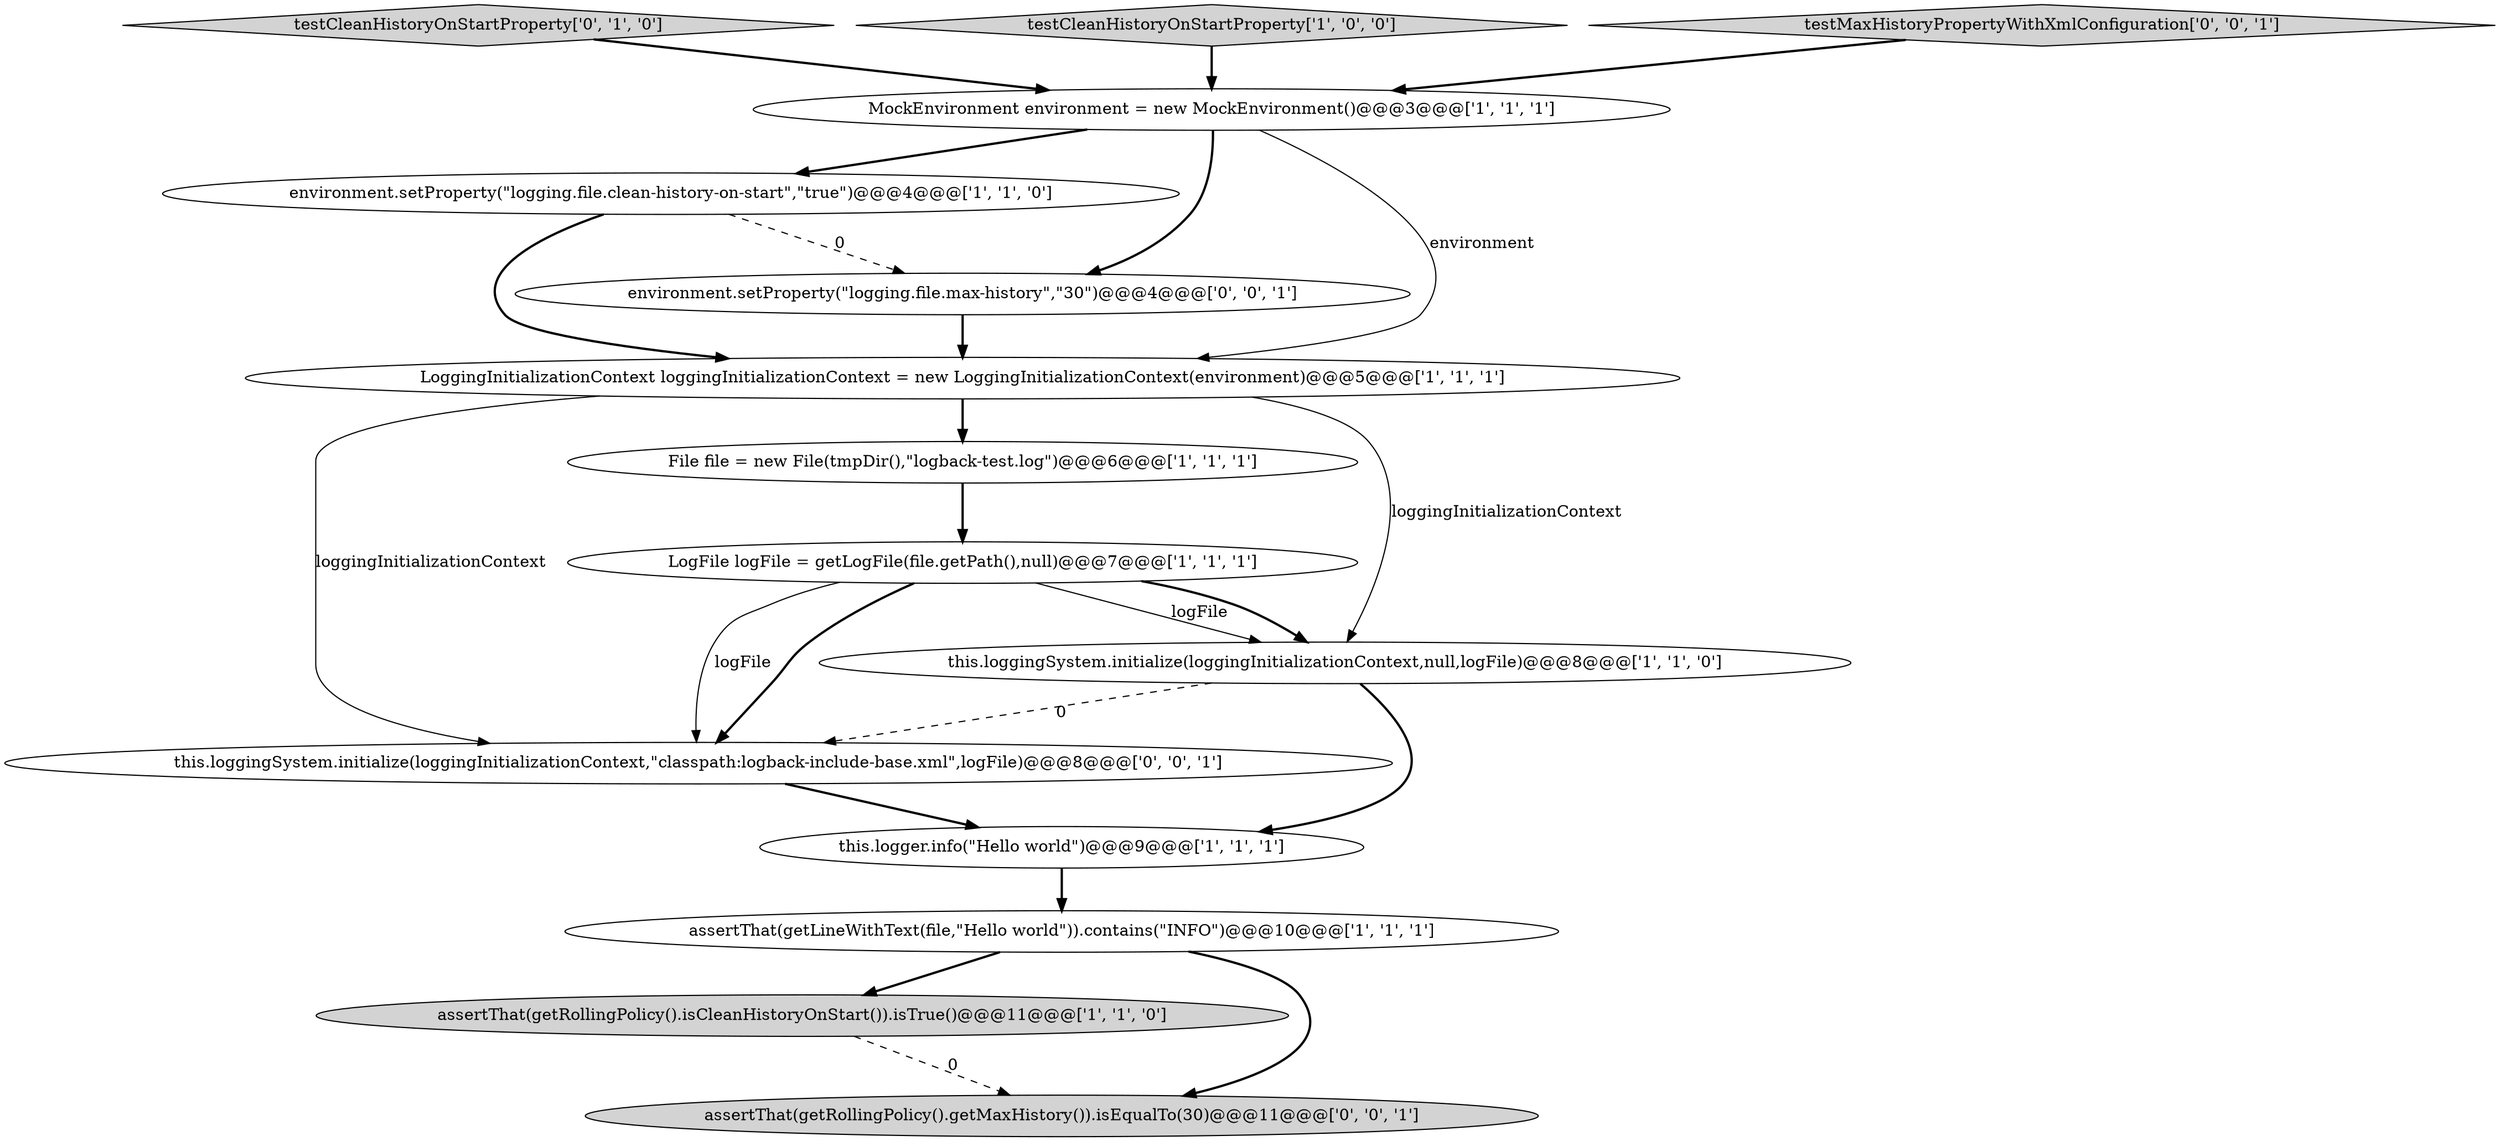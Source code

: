 digraph {
2 [style = filled, label = "this.logger.info(\"Hello world\")@@@9@@@['1', '1', '1']", fillcolor = white, shape = ellipse image = "AAA0AAABBB1BBB"];
6 [style = filled, label = "File file = new File(tmpDir(),\"logback-test.log\")@@@6@@@['1', '1', '1']", fillcolor = white, shape = ellipse image = "AAA0AAABBB1BBB"];
10 [style = filled, label = "testCleanHistoryOnStartProperty['0', '1', '0']", fillcolor = lightgray, shape = diamond image = "AAA0AAABBB2BBB"];
5 [style = filled, label = "environment.setProperty(\"logging.file.clean-history-on-start\",\"true\")@@@4@@@['1', '1', '0']", fillcolor = white, shape = ellipse image = "AAA0AAABBB1BBB"];
11 [style = filled, label = "this.loggingSystem.initialize(loggingInitializationContext,\"classpath:logback-include-base.xml\",logFile)@@@8@@@['0', '0', '1']", fillcolor = white, shape = ellipse image = "AAA0AAABBB3BBB"];
8 [style = filled, label = "MockEnvironment environment = new MockEnvironment()@@@3@@@['1', '1', '1']", fillcolor = white, shape = ellipse image = "AAA0AAABBB1BBB"];
14 [style = filled, label = "environment.setProperty(\"logging.file.max-history\",\"30\")@@@4@@@['0', '0', '1']", fillcolor = white, shape = ellipse image = "AAA0AAABBB3BBB"];
7 [style = filled, label = "LoggingInitializationContext loggingInitializationContext = new LoggingInitializationContext(environment)@@@5@@@['1', '1', '1']", fillcolor = white, shape = ellipse image = "AAA0AAABBB1BBB"];
9 [style = filled, label = "assertThat(getRollingPolicy().isCleanHistoryOnStart()).isTrue()@@@11@@@['1', '1', '0']", fillcolor = lightgray, shape = ellipse image = "AAA0AAABBB1BBB"];
12 [style = filled, label = "assertThat(getRollingPolicy().getMaxHistory()).isEqualTo(30)@@@11@@@['0', '0', '1']", fillcolor = lightgray, shape = ellipse image = "AAA0AAABBB3BBB"];
0 [style = filled, label = "this.loggingSystem.initialize(loggingInitializationContext,null,logFile)@@@8@@@['1', '1', '0']", fillcolor = white, shape = ellipse image = "AAA0AAABBB1BBB"];
4 [style = filled, label = "LogFile logFile = getLogFile(file.getPath(),null)@@@7@@@['1', '1', '1']", fillcolor = white, shape = ellipse image = "AAA0AAABBB1BBB"];
3 [style = filled, label = "testCleanHistoryOnStartProperty['1', '0', '0']", fillcolor = lightgray, shape = diamond image = "AAA0AAABBB1BBB"];
1 [style = filled, label = "assertThat(getLineWithText(file,\"Hello world\")).contains(\"INFO\")@@@10@@@['1', '1', '1']", fillcolor = white, shape = ellipse image = "AAA0AAABBB1BBB"];
13 [style = filled, label = "testMaxHistoryPropertyWithXmlConfiguration['0', '0', '1']", fillcolor = lightgray, shape = diamond image = "AAA0AAABBB3BBB"];
8->14 [style = bold, label=""];
14->7 [style = bold, label=""];
1->9 [style = bold, label=""];
7->11 [style = solid, label="loggingInitializationContext"];
8->5 [style = bold, label=""];
6->4 [style = bold, label=""];
5->14 [style = dashed, label="0"];
9->12 [style = dashed, label="0"];
4->11 [style = solid, label="logFile"];
1->12 [style = bold, label=""];
4->11 [style = bold, label=""];
7->6 [style = bold, label=""];
10->8 [style = bold, label=""];
11->2 [style = bold, label=""];
0->11 [style = dashed, label="0"];
7->0 [style = solid, label="loggingInitializationContext"];
4->0 [style = solid, label="logFile"];
2->1 [style = bold, label=""];
3->8 [style = bold, label=""];
8->7 [style = solid, label="environment"];
13->8 [style = bold, label=""];
0->2 [style = bold, label=""];
5->7 [style = bold, label=""];
4->0 [style = bold, label=""];
}

